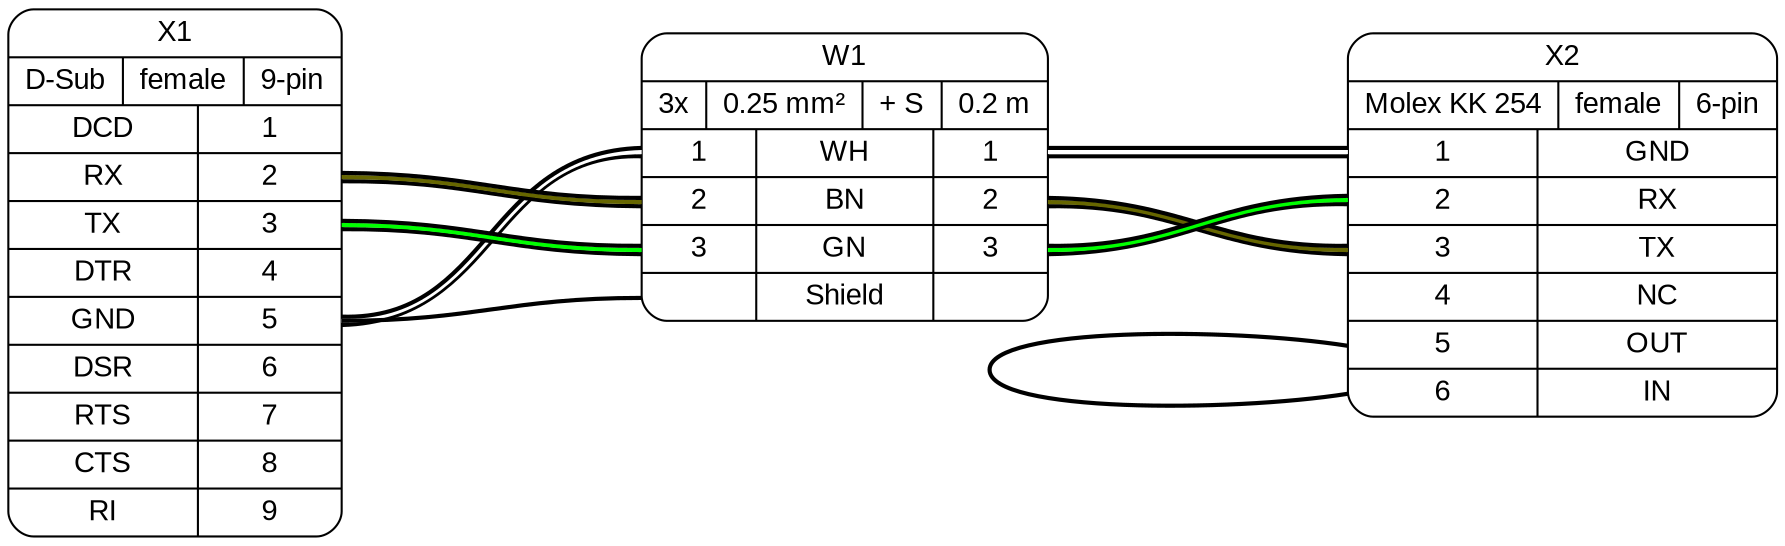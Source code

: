 // Graph generated by WireViz
// https://github.com/formatc1702/WireViz
// Daniel Rojas - 2020

digraph G {
    graph [rankdir = LR, ranksep=2, fontname = "arial"];
    edge [arrowhead=none, fontname = "arial"];
    node [shape=record, style=rounded, fontname = "arial"];


X1[label="X1 | {D-Sub|female|9-pin} | {{DCD|RX|TX|DTR|GND|DSR|RTS|CTS|RI} | {<p1>1|<p2>2|<p3>3|<p4>4|<p5>5|<p6>6|<p7>7|<p8>8|<p9>9}}}"]

X2[label="X2 | {Molex KK 254|female|6-pin} | {{<p1>1|<p2>2|<p3>3|<p4>4|<p5>5|<p6>6} | {GND|RX|TX|NC|OUT|IN}}}"]

{edge[style=bold]
X2:p5:w -> X2:p6:w
}

W1[label="W1 | {3x|0.25 mm²| + S|0.2 m} | {{<w1i>1|<w2i>2|<w3i>3|<wsi>} | {WH|BN|GN|Shield} | {<w1o>1|<w2o>2|<w3o>3|<wso>}}}"]

{edge[style=bold]
{edge[color="#000000:#ffffff:#000000"] X1:p5 -> W1:w1i; W1:w1o -> X2:p1}
{edge[color="#000000:#666600:#000000"] X1:p2 -> W1:w2i; W1:w2o -> X2:p3}
{edge[color="#000000:#00ff00:#000000"] X1:p3 -> W1:w3i; W1:w3o -> X2:p2}
{X1:p5 -> W1:wsi; }
}


}
